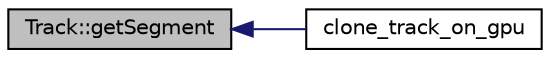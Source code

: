 digraph "Track::getSegment"
{
  edge [fontname="Helvetica",fontsize="10",labelfontname="Helvetica",labelfontsize="10"];
  node [fontname="Helvetica",fontsize="10",shape=record];
  rankdir="LR";
  Node1 [label="Track::getSegment",height=0.2,width=0.4,color="black", fillcolor="grey75", style="filled" fontcolor="black"];
  Node1 -> Node2 [dir="back",color="midnightblue",fontsize="10",style="solid",fontname="Helvetica"];
  Node2 [label="clone_track_on_gpu",height=0.2,width=0.4,color="black", fillcolor="white", style="filled",URL="$clone_8h.html#a1abe8d5d92a34a0a5f289a0f6df61a3e",tooltip="Given a pointer to a Track on the host and a dev_track on the GPU, copy all of the class attributes a..."];
}
